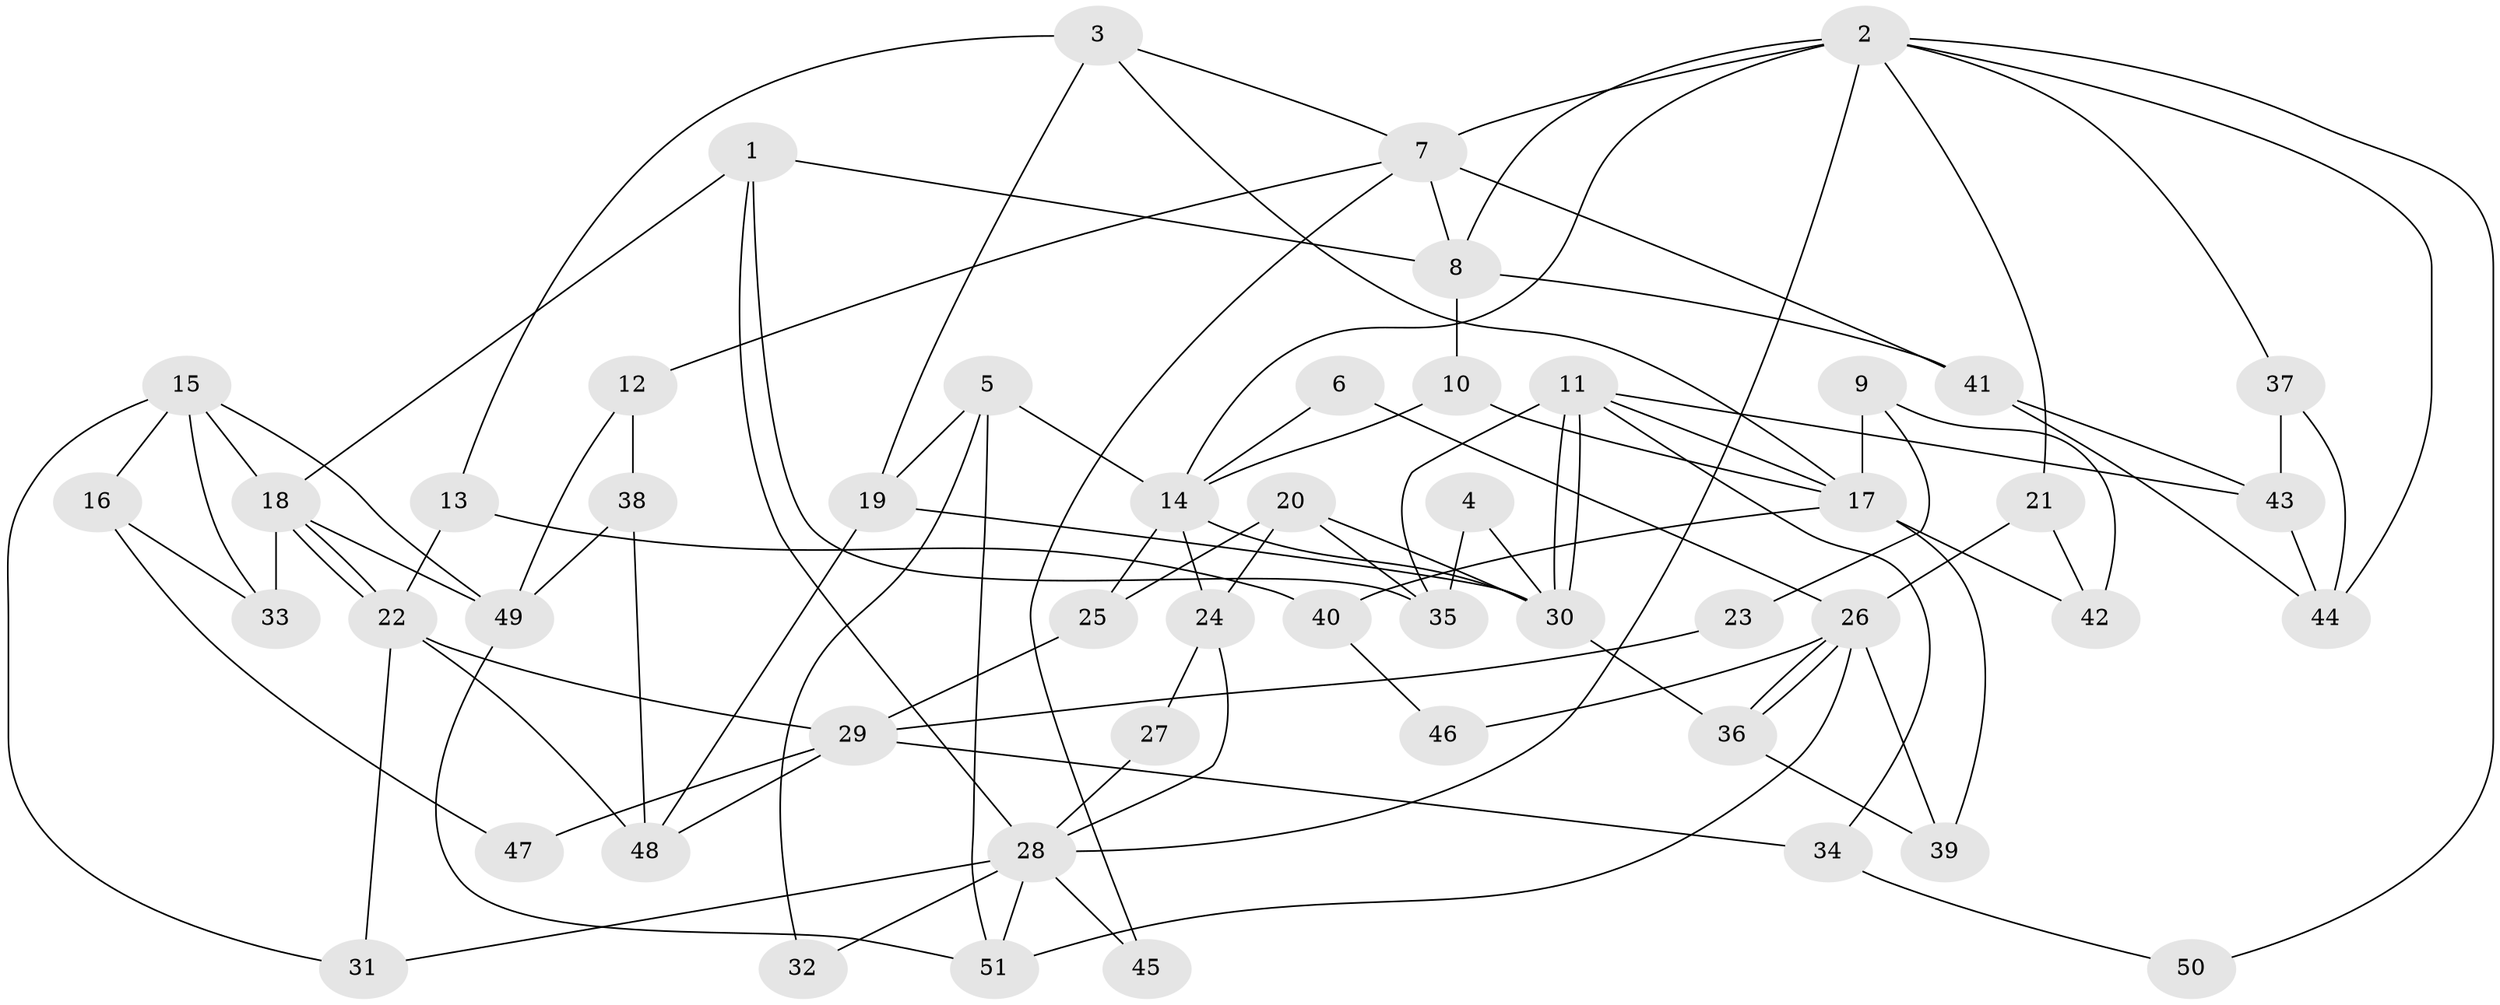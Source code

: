// Generated by graph-tools (version 1.1) at 2025/36/03/09/25 02:36:18]
// undirected, 51 vertices, 102 edges
graph export_dot {
graph [start="1"]
  node [color=gray90,style=filled];
  1;
  2;
  3;
  4;
  5;
  6;
  7;
  8;
  9;
  10;
  11;
  12;
  13;
  14;
  15;
  16;
  17;
  18;
  19;
  20;
  21;
  22;
  23;
  24;
  25;
  26;
  27;
  28;
  29;
  30;
  31;
  32;
  33;
  34;
  35;
  36;
  37;
  38;
  39;
  40;
  41;
  42;
  43;
  44;
  45;
  46;
  47;
  48;
  49;
  50;
  51;
  1 -- 8;
  1 -- 28;
  1 -- 18;
  1 -- 35;
  2 -- 7;
  2 -- 28;
  2 -- 8;
  2 -- 14;
  2 -- 21;
  2 -- 37;
  2 -- 44;
  2 -- 50;
  3 -- 19;
  3 -- 17;
  3 -- 7;
  3 -- 13;
  4 -- 35;
  4 -- 30;
  5 -- 14;
  5 -- 51;
  5 -- 19;
  5 -- 32;
  6 -- 26;
  6 -- 14;
  7 -- 41;
  7 -- 8;
  7 -- 12;
  7 -- 45;
  8 -- 10;
  8 -- 41;
  9 -- 17;
  9 -- 42;
  9 -- 23;
  10 -- 17;
  10 -- 14;
  11 -- 30;
  11 -- 30;
  11 -- 43;
  11 -- 17;
  11 -- 34;
  11 -- 35;
  12 -- 49;
  12 -- 38;
  13 -- 22;
  13 -- 40;
  14 -- 24;
  14 -- 25;
  14 -- 30;
  15 -- 49;
  15 -- 18;
  15 -- 16;
  15 -- 31;
  15 -- 33;
  16 -- 33;
  16 -- 47;
  17 -- 39;
  17 -- 40;
  17 -- 42;
  18 -- 22;
  18 -- 22;
  18 -- 33;
  18 -- 49;
  19 -- 30;
  19 -- 48;
  20 -- 30;
  20 -- 35;
  20 -- 24;
  20 -- 25;
  21 -- 26;
  21 -- 42;
  22 -- 48;
  22 -- 29;
  22 -- 31;
  23 -- 29;
  24 -- 27;
  24 -- 28;
  25 -- 29;
  26 -- 36;
  26 -- 36;
  26 -- 51;
  26 -- 39;
  26 -- 46;
  27 -- 28;
  28 -- 31;
  28 -- 32;
  28 -- 45;
  28 -- 51;
  29 -- 34;
  29 -- 47;
  29 -- 48;
  30 -- 36;
  34 -- 50;
  36 -- 39;
  37 -- 44;
  37 -- 43;
  38 -- 48;
  38 -- 49;
  40 -- 46;
  41 -- 43;
  41 -- 44;
  43 -- 44;
  49 -- 51;
}
